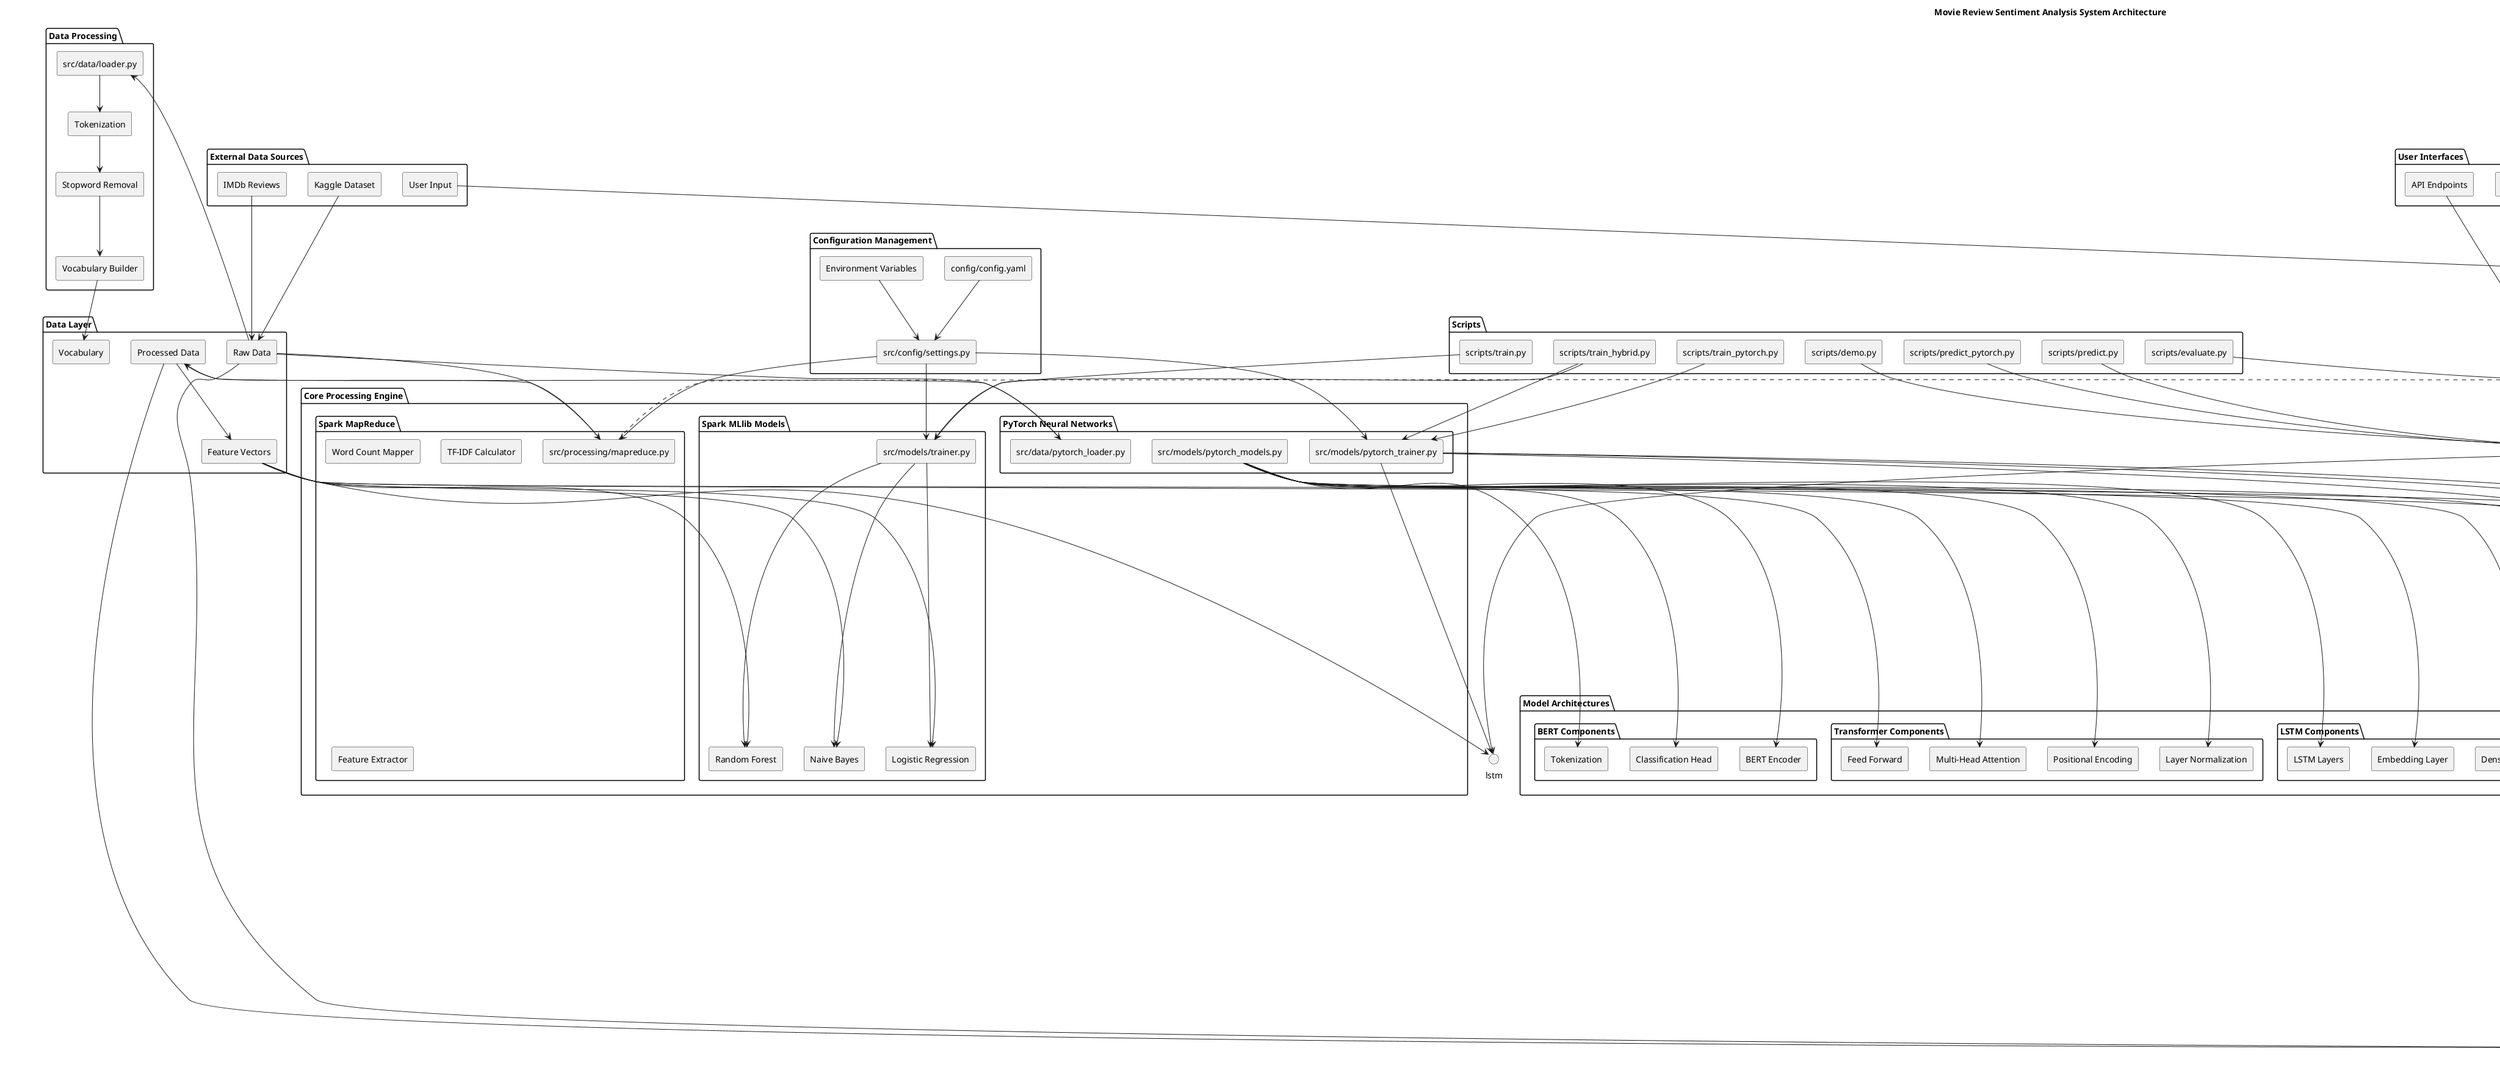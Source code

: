 @startuml Movie Review Sentiment Analysis System Structure

skinparam backgroundColor #FFFFFF
skinparam componentStyle rectangle

title Movie Review Sentiment Analysis System Architecture

package "External Data Sources" {
    [IMDb Reviews] as imdb
    [Kaggle Dataset] as kaggle
    [User Input] as user_input
}

package "Data Layer" {
    [Raw Data] as raw_data
    [Processed Data] as processed_data
    [Feature Vectors] as features
    [Vocabulary] as vocab
}

package "Configuration Management" {
    [config/config.yaml] as config_file
    [src/config/settings.py] as config_settings
    [Environment Variables] as env_vars
}

package "Core Processing Engine" {
    package "Spark MapReduce" {
        [src/processing/mapreduce.py] as mapreduce
        [Word Count Mapper] as mapper
        [TF-IDF Calculator] as tfidf
        [Feature Extractor] as feature_extractor
    }
    
    package "PyTorch Neural Networks" {
        [src/models/pytorch_models.py] as pytorch_models
        [src/models/pytorch_trainer.py] as pytorch_trainer
        [src/data/pytorch_loader.py] as pytorch_loader
    }
    
    package "Spark MLlib Models" {
        [src/models/trainer.py] as spark_trainer
        [Naive Bayes] as naive_bayes
        [Logistic Regression] as log_reg
        [Random Forest] as random_forest
    }
}

package "MLOps & Monitoring" {
    [MLflow Tracking] as mlflow
    [Model Registry] as model_registry
    [Experiment Tracking] as experiment_tracking
    [Artifact Storage] as artifacts
    [src/utils/logger.py] as logging
    [src/utils/mlflow_utils.py] as mlflow_utils
}

package "Model Management" {
    [Model Factory] as model_factory
    [Model Persistence] as model_persistence
    [Model Versioning] as model_versioning
    [Model Evaluation] as model_eval
}

package "Application Layer" {
    [app.py] as web_app
    [REST API] as rest_api
    [scripts/demo.py] as cli_demo
    [Batch Predictor] as batch_predictor
}

package "User Interfaces" {
    [templates/index.html] as web_ui
    [Command Line] as cli
    [API Endpoints] as api_endpoints
}

package "Infrastructure" {
    [Docker Container] as docker
    [Virtual Environment] as venv
    [requirements.txt] as deps
    [Makefile] as makefile
    [pyproject.toml] as pyproject
}

' Data Flow
imdb --> raw_data
kaggle --> raw_data
user_input --> web_app

raw_data --> mapreduce
raw_data --> pytorch_loader

mapreduce --> processed_data
pytorch_loader --> processed_data

processed_data --> features
features --> naive_bayes
features --> log_reg
features --> random_forest
features --> lstm
features --> transformer
features --> bert

' Configuration Flow
config_file --> config_settings
env_vars --> config_settings
config_settings --> mapreduce
config_settings --> pytorch_trainer
config_settings --> spark_trainer

' Training Flow
spark_trainer --> naive_bayes
spark_trainer --> log_reg
spark_trainer --> random_forest
pytorch_trainer --> lstm
pytorch_trainer --> transformer
pytorch_trainer --> bert

' Model Management
model_factory --> lstm
model_factory --> transformer
model_factory --> bert
model_persistence --> model_registry
model_eval --> mlflow

' MLOps Integration
mlflow --> experiment_tracking
mlflow --> artifacts
logging --> artifacts

' Application Flow
web_app --> rest_api
rest_api --> model_factory
cli_demo --> model_factory
batch_predictor --> model_factory

' User Interaction
web_ui --> web_app
cli --> cli_demo
api_endpoints --> rest_api

' Infrastructure
docker --> web_app
venv --> deps
makefile --> docker
makefile --> venv

' Scripts and Automation
package "Scripts" {
    [scripts/train.py] as train_script
    [scripts/train_pytorch.py] as train_pytorch_script
    [scripts/train_hybrid.py] as train_hybrid_script
    [scripts/predict.py] as predict_script
    [scripts/predict_pytorch.py] as predict_pytorch_script
    [scripts/evaluate.py] as evaluate_script
    [scripts/demo.py] as demo_script
}

train_script --> spark_trainer
train_pytorch_script --> pytorch_trainer
train_hybrid_script --> spark_trainer
train_hybrid_script --> pytorch_trainer
predict_script --> model_factory
predict_pytorch_script --> model_factory
evaluate_script --> model_eval
demo_script --> model_factory

' Data Processing Components
package "Data Processing" {
    [src/data/loader.py] as text_preprocessor
    [Tokenization] as tokenization
    [Stopword Removal] as stopwords
    [Vocabulary Builder] as vocab_builder
}

raw_data --> text_preprocessor
text_preprocessor --> tokenization
tokenization --> stopwords
stopwords --> vocab_builder
vocab_builder --> vocab

' Model Components Detail
package "Model Architectures" {
    package "LSTM Components" {
        [Embedding Layer] as embedding
        [LSTM Layers] as lstm_layers
        [Dropout] as dropout
        [Dense Layer] as dense
    }
    
    package "Transformer Components" {
        [Multi-Head Attention] as attention
        [Feed Forward] as feed_forward
        [Layer Normalization] as layer_norm
        [Positional Encoding] as pos_encoding
    }
    
    package "BERT Components" {
        [BERT Encoder] as bert_encoder
        [Classification Head] as classification_head
        [Tokenization] as bert_tokenization
    }
}

pytorch_models --> embedding
pytorch_models --> lstm_layers
pytorch_models --> dropout
pytorch_models --> dense

pytorch_models --> attention
pytorch_models --> feed_forward
pytorch_models --> layer_norm
pytorch_models --> pos_encoding

pytorch_models --> bert_encoder
pytorch_models --> classification_head
pytorch_models --> bert_tokenization

' Evaluation Metrics
package "Evaluation" {
    [Accuracy] as accuracy
    [Precision] as precision
    [Recall] as recall
    [F1-Score] as f1
    [AUC-ROC] as auc
    [Confusion Matrix] as confusion_matrix
}

model_eval --> accuracy
model_eval --> precision
model_eval --> recall
model_eval --> f1
model_eval --> auc
model_eval --> confusion_matrix

' Storage and Persistence
package "Storage" {
    [models/] as model_files
    [models/pytorch_*.pth] as checkpoints
    [logs/] as log_files
    [artifacts/] as artifact_files
    [mlruns/] as mlflow_runs
    [data/] as data_storage
}

model_persistence --> model_files
pytorch_trainer --> checkpoints
logging --> log_files
mlflow --> artifact_files
mlflow --> mlflow_runs
raw_data --> data_storage
processed_data --> data_storage

note right of web_app
  **Web Application Features:**
  - Real-time sentiment prediction
  - Interactive text input
  - Confidence scores
  - Probability distributions
  - RESTful API endpoints
end note

note right of mlflow
  **MLOps Features:**
  - Experiment tracking
  - Model versioning
  - Artifact management
  - Performance monitoring
  - Reproducible experiments
end note

note right of model_factory
  **Model Factory Pattern:**
  - Dynamic model creation
  - Configuration-based instantiation
  - Support for multiple architectures
  - Unified interface for all models
end note

note right of mapreduce
  **MapReduce Processing:**
  - Distributed word counting
  - TF-IDF computation
  - Feature extraction
  - Scalable text processing
end note

note bottom
  **📁 Complete File Structure:**
  
  **Configuration:**
  - config/config.yaml (main config)
  - src/config/settings.py (config loader)
  
  **Core Processing:**
  - src/processing/mapreduce.py (Spark MapReduce)
  - src/models/pytorch_models.py (LSTM/Transformer/BERT)
  - src/models/pytorch_trainer.py (PyTorch training)
  - src/models/trainer.py (Spark MLlib training)
  - src/data/loader.py (Spark data loading)
  - src/data/pytorch_loader.py (PyTorch data loading)
  
  **Utilities:**
  - src/utils/logger.py (logging system)
  - src/utils/mlflow_utils.py (MLflow integration)
  - src/utils/spark_utils.py (Spark utilities)
  
  **Scripts:**
  - scripts/train.py (Spark training)
  - scripts/train_pytorch.py (PyTorch training)
  - scripts/train_hybrid.py (hybrid training)
  - scripts/predict.py (Spark prediction)
  - scripts/predict_pytorch.py (PyTorch prediction)
  - scripts/evaluate.py (model evaluation)
  - scripts/demo.py (CLI demo)
  
  **Applications:**
  - app.py (Flask web app)
  - templates/index.html (web interface)
  
  **Infrastructure:**
  - requirements.txt (dependencies)
  - pyproject.toml (project config)
  - Makefile (automation)
  - dvc.yaml (data versioning)
  
  **Storage:**
  - data/ (raw & processed data)
  - models/ (trained models)
  - logs/ (log files)
  - artifacts/ (MLflow artifacts)
  - mlruns/ (MLflow tracking)
end note

@enduml
